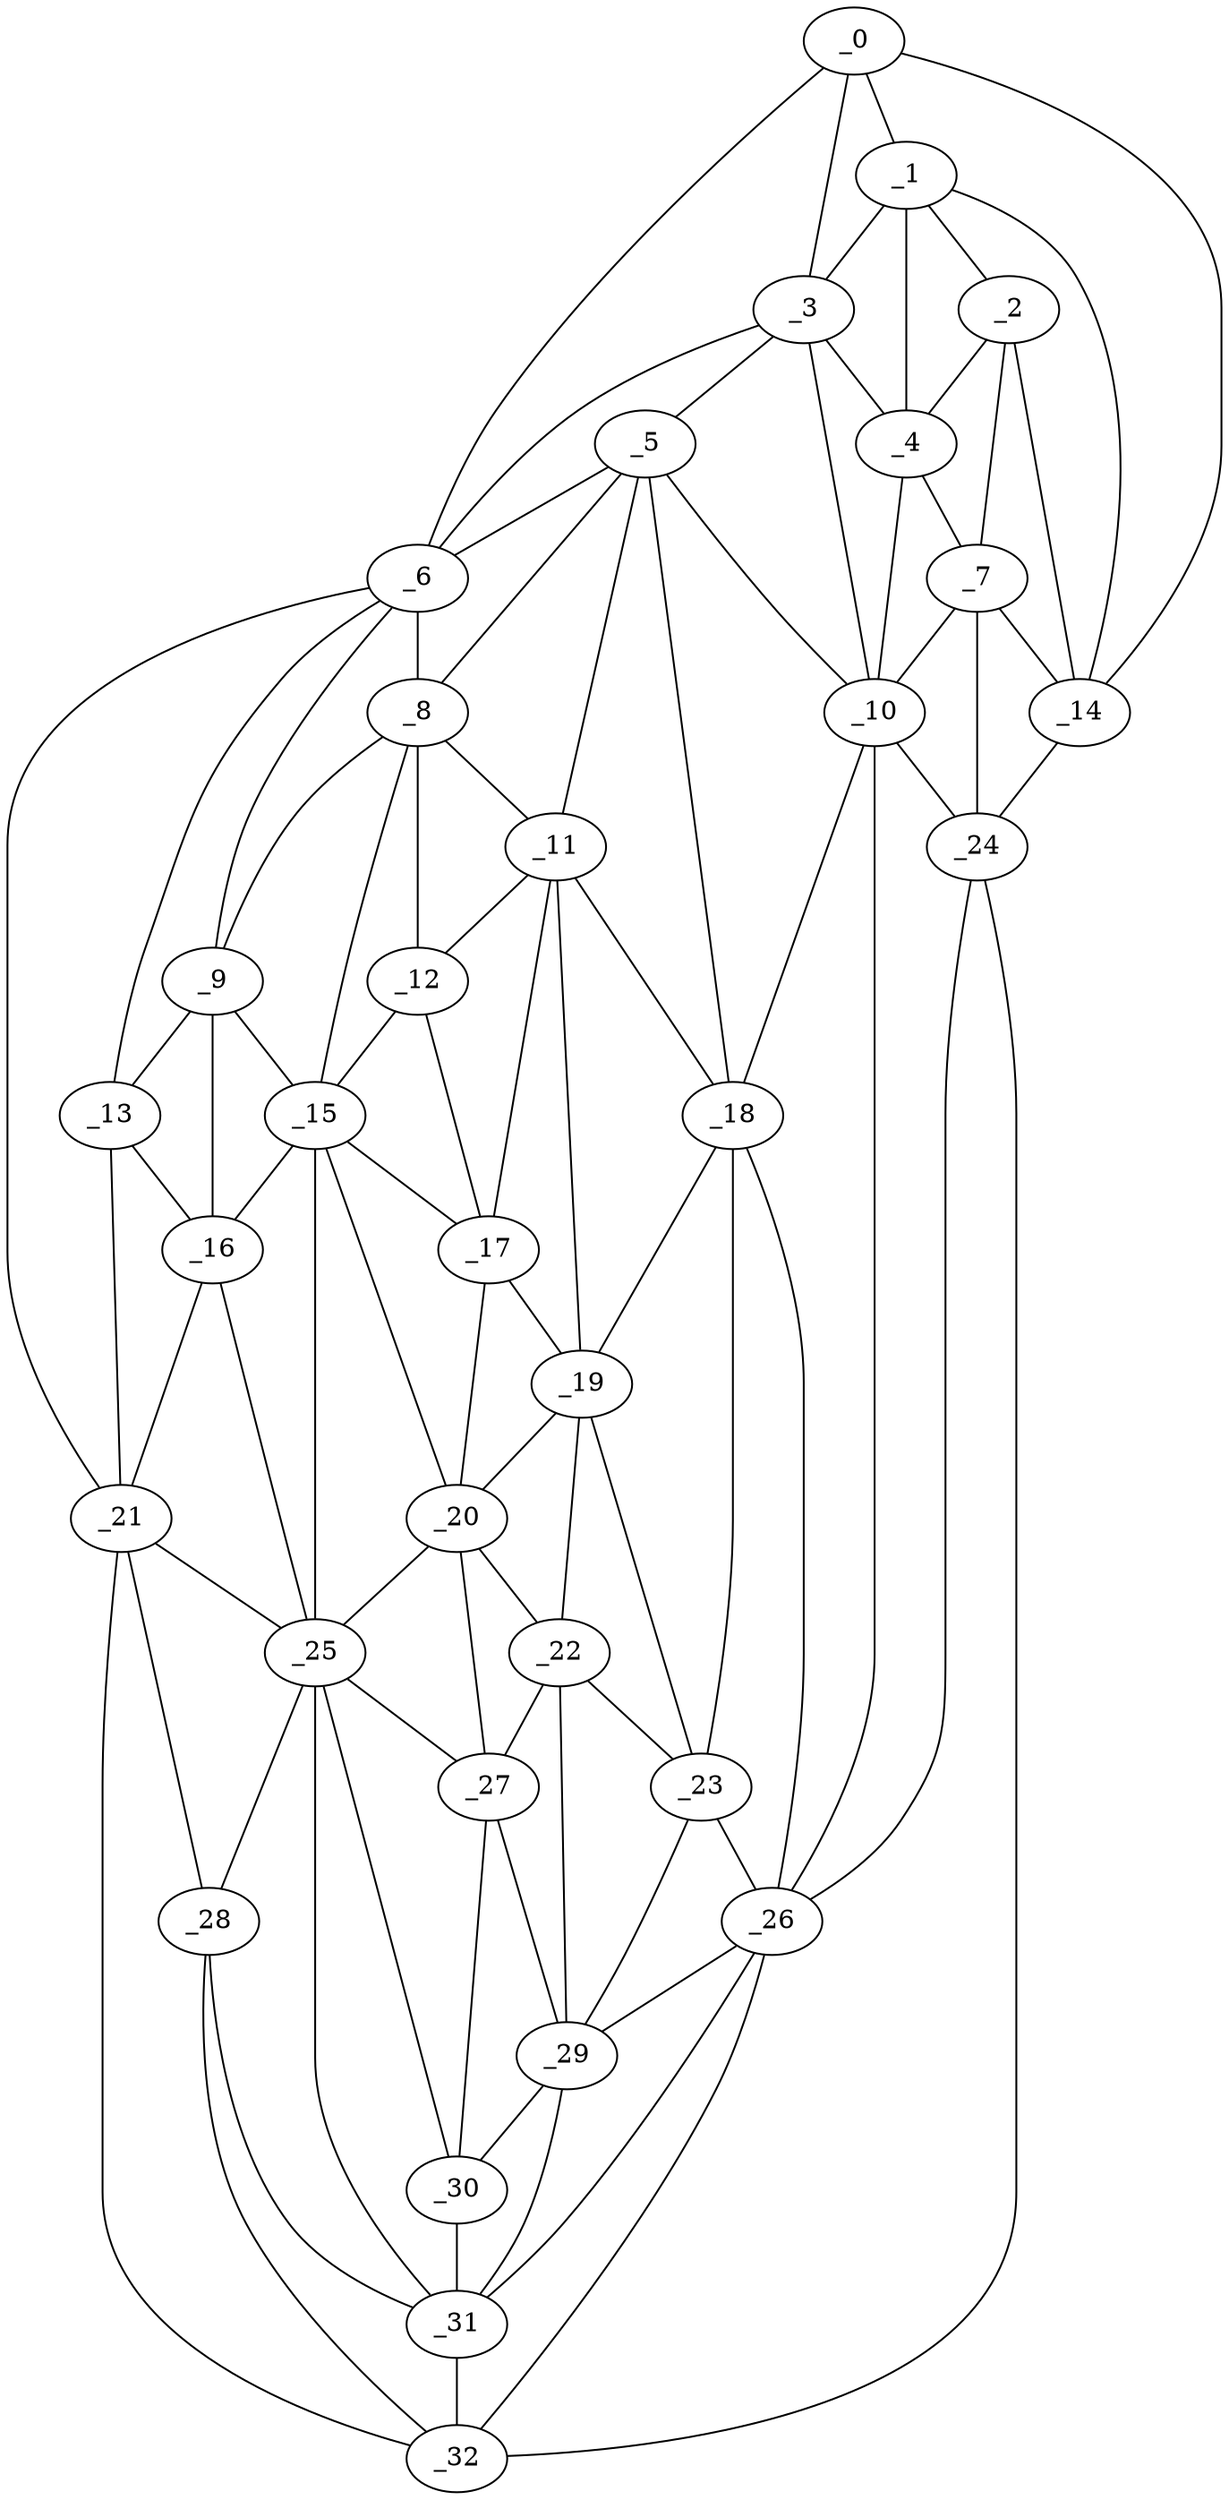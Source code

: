 graph "obj100__255.gxl" {
	_0	 [x=10,
		y=8];
	_1	 [x=36,
		y=10];
	_0 -- _1	 [valence=2];
	_3	 [x=46,
		y=58];
	_0 -- _3	 [valence=1];
	_6	 [x=53,
		y=124];
	_0 -- _6	 [valence=1];
	_14	 [x=73,
		y=2];
	_0 -- _14	 [valence=1];
	_2	 [x=41,
		y=12];
	_1 -- _2	 [valence=2];
	_1 -- _3	 [valence=1];
	_4	 [x=49,
		y=20];
	_1 -- _4	 [valence=2];
	_1 -- _14	 [valence=2];
	_2 -- _4	 [valence=1];
	_7	 [x=58,
		y=19];
	_2 -- _7	 [valence=2];
	_2 -- _14	 [valence=1];
	_3 -- _4	 [valence=2];
	_5	 [x=50,
		y=64];
	_3 -- _5	 [valence=1];
	_3 -- _6	 [valence=2];
	_10	 [x=62,
		y=41];
	_3 -- _10	 [valence=1];
	_4 -- _7	 [valence=2];
	_4 -- _10	 [valence=2];
	_5 -- _6	 [valence=1];
	_8	 [x=61,
		y=106];
	_5 -- _8	 [valence=2];
	_5 -- _10	 [valence=2];
	_11	 [x=63,
		y=89];
	_5 -- _11	 [valence=2];
	_18	 [x=79,
		y=60];
	_5 -- _18	 [valence=2];
	_6 -- _8	 [valence=2];
	_9	 [x=61,
		y=110];
	_6 -- _9	 [valence=1];
	_13	 [x=65,
		y=123];
	_6 -- _13	 [valence=1];
	_21	 [x=86,
		y=122];
	_6 -- _21	 [valence=1];
	_7 -- _10	 [valence=2];
	_7 -- _14	 [valence=1];
	_24	 [x=92,
		y=25];
	_7 -- _24	 [valence=2];
	_8 -- _9	 [valence=2];
	_8 -- _11	 [valence=2];
	_12	 [x=63,
		y=98];
	_8 -- _12	 [valence=2];
	_15	 [x=73,
		y=107];
	_8 -- _15	 [valence=2];
	_9 -- _13	 [valence=2];
	_9 -- _15	 [valence=2];
	_16	 [x=74,
		y=116];
	_9 -- _16	 [valence=2];
	_10 -- _18	 [valence=1];
	_10 -- _24	 [valence=1];
	_26	 [x=94,
		y=50];
	_10 -- _26	 [valence=2];
	_11 -- _12	 [valence=2];
	_17	 [x=76,
		y=96];
	_11 -- _17	 [valence=2];
	_11 -- _18	 [valence=1];
	_19	 [x=81,
		y=86];
	_11 -- _19	 [valence=1];
	_12 -- _15	 [valence=2];
	_12 -- _17	 [valence=2];
	_13 -- _16	 [valence=2];
	_13 -- _21	 [valence=1];
	_14 -- _24	 [valence=1];
	_15 -- _16	 [valence=2];
	_15 -- _17	 [valence=2];
	_20	 [x=85,
		y=95];
	_15 -- _20	 [valence=2];
	_25	 [x=92,
		y=108];
	_15 -- _25	 [valence=1];
	_16 -- _21	 [valence=2];
	_16 -- _25	 [valence=1];
	_17 -- _19	 [valence=2];
	_17 -- _20	 [valence=1];
	_18 -- _19	 [valence=2];
	_23	 [x=91,
		y=62];
	_18 -- _23	 [valence=2];
	_18 -- _26	 [valence=2];
	_19 -- _20	 [valence=2];
	_22	 [x=90,
		y=86];
	_19 -- _22	 [valence=1];
	_19 -- _23	 [valence=2];
	_20 -- _22	 [valence=2];
	_20 -- _25	 [valence=1];
	_27	 [x=94,
		y=90];
	_20 -- _27	 [valence=2];
	_21 -- _25	 [valence=2];
	_28	 [x=99,
		y=115];
	_21 -- _28	 [valence=2];
	_32	 [x=123,
		y=112];
	_21 -- _32	 [valence=1];
	_22 -- _23	 [valence=2];
	_22 -- _27	 [valence=2];
	_29	 [x=103,
		y=84];
	_22 -- _29	 [valence=2];
	_23 -- _26	 [valence=2];
	_23 -- _29	 [valence=1];
	_24 -- _26	 [valence=2];
	_24 -- _32	 [valence=1];
	_25 -- _27	 [valence=1];
	_25 -- _28	 [valence=2];
	_30	 [x=104,
		y=93];
	_25 -- _30	 [valence=2];
	_31	 [x=113,
		y=100];
	_25 -- _31	 [valence=2];
	_26 -- _29	 [valence=1];
	_26 -- _31	 [valence=2];
	_26 -- _32	 [valence=2];
	_27 -- _29	 [valence=2];
	_27 -- _30	 [valence=2];
	_28 -- _31	 [valence=2];
	_28 -- _32	 [valence=2];
	_29 -- _30	 [valence=2];
	_29 -- _31	 [valence=2];
	_30 -- _31	 [valence=2];
	_31 -- _32	 [valence=2];
}
